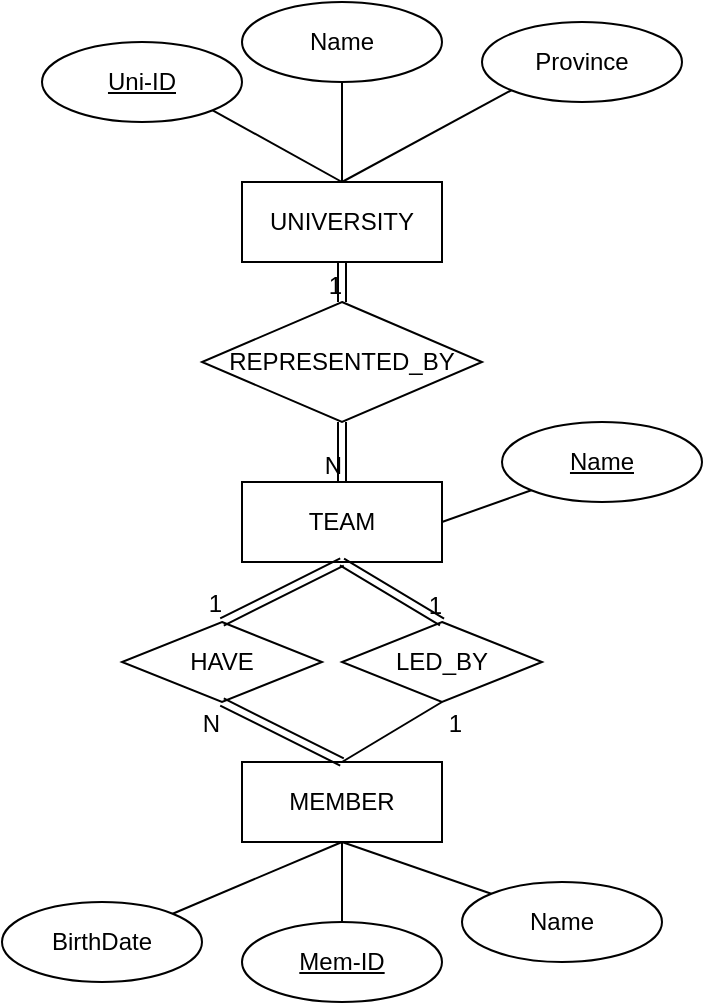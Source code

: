 <mxfile version="15.2.9" type="github">
  <diagram id="R2lEEEUBdFMjLlhIrx00" name="Page-1">
    <mxGraphModel dx="627" dy="579" grid="1" gridSize="10" guides="1" tooltips="1" connect="1" arrows="1" fold="1" page="1" pageScale="1" pageWidth="850" pageHeight="1100" math="0" shadow="0" extFonts="Permanent Marker^https://fonts.googleapis.com/css?family=Permanent+Marker">
      <root>
        <mxCell id="0" />
        <mxCell id="1" parent="0" />
        <mxCell id="abNH4VKIRFXWZq9GWaRh-1" value="UNIVERSITY" style="whiteSpace=wrap;html=1;align=center;" vertex="1" parent="1">
          <mxGeometry x="430" y="410" width="100" height="40" as="geometry" />
        </mxCell>
        <mxCell id="abNH4VKIRFXWZq9GWaRh-2" value="TEAM" style="whiteSpace=wrap;html=1;align=center;" vertex="1" parent="1">
          <mxGeometry x="430" y="560" width="100" height="40" as="geometry" />
        </mxCell>
        <mxCell id="abNH4VKIRFXWZq9GWaRh-3" value="Uni-ID" style="ellipse;whiteSpace=wrap;html=1;align=center;fontStyle=4;" vertex="1" parent="1">
          <mxGeometry x="330" y="340" width="100" height="40" as="geometry" />
        </mxCell>
        <mxCell id="abNH4VKIRFXWZq9GWaRh-4" value="Name" style="ellipse;whiteSpace=wrap;html=1;align=center;" vertex="1" parent="1">
          <mxGeometry x="430" y="320" width="100" height="40" as="geometry" />
        </mxCell>
        <mxCell id="abNH4VKIRFXWZq9GWaRh-5" value="Province" style="ellipse;whiteSpace=wrap;html=1;align=center;" vertex="1" parent="1">
          <mxGeometry x="550" y="330" width="100" height="40" as="geometry" />
        </mxCell>
        <mxCell id="abNH4VKIRFXWZq9GWaRh-6" value="" style="endArrow=none;html=1;rounded=0;entryX=1;entryY=1;entryDx=0;entryDy=0;exitX=0.5;exitY=0;exitDx=0;exitDy=0;" edge="1" parent="1" source="abNH4VKIRFXWZq9GWaRh-1" target="abNH4VKIRFXWZq9GWaRh-3">
          <mxGeometry relative="1" as="geometry">
            <mxPoint x="430" y="450" as="sourcePoint" />
            <mxPoint x="590" y="450" as="targetPoint" />
          </mxGeometry>
        </mxCell>
        <mxCell id="abNH4VKIRFXWZq9GWaRh-7" value="" style="endArrow=none;html=1;rounded=0;entryX=0.5;entryY=1;entryDx=0;entryDy=0;exitX=0.5;exitY=0;exitDx=0;exitDy=0;" edge="1" parent="1" source="abNH4VKIRFXWZq9GWaRh-1" target="abNH4VKIRFXWZq9GWaRh-4">
          <mxGeometry relative="1" as="geometry">
            <mxPoint x="490" y="420" as="sourcePoint" />
            <mxPoint x="425.254" y="384.183" as="targetPoint" />
          </mxGeometry>
        </mxCell>
        <mxCell id="abNH4VKIRFXWZq9GWaRh-8" value="" style="endArrow=none;html=1;rounded=0;entryX=0;entryY=1;entryDx=0;entryDy=0;exitX=0.5;exitY=0;exitDx=0;exitDy=0;" edge="1" parent="1" source="abNH4VKIRFXWZq9GWaRh-1" target="abNH4VKIRFXWZq9GWaRh-5">
          <mxGeometry relative="1" as="geometry">
            <mxPoint x="500" y="430" as="sourcePoint" />
            <mxPoint x="435.254" y="394.183" as="targetPoint" />
          </mxGeometry>
        </mxCell>
        <mxCell id="abNH4VKIRFXWZq9GWaRh-9" value="Name" style="ellipse;whiteSpace=wrap;html=1;align=center;fontStyle=4;" vertex="1" parent="1">
          <mxGeometry x="560" y="530" width="100" height="40" as="geometry" />
        </mxCell>
        <mxCell id="abNH4VKIRFXWZq9GWaRh-10" value="" style="endArrow=none;html=1;rounded=0;entryX=0;entryY=1;entryDx=0;entryDy=0;exitX=1;exitY=0.5;exitDx=0;exitDy=0;" edge="1" parent="1" source="abNH4VKIRFXWZq9GWaRh-2" target="abNH4VKIRFXWZq9GWaRh-9">
          <mxGeometry relative="1" as="geometry">
            <mxPoint x="430" y="400" as="sourcePoint" />
            <mxPoint x="514.746" y="354.183" as="targetPoint" />
          </mxGeometry>
        </mxCell>
        <mxCell id="abNH4VKIRFXWZq9GWaRh-11" value="MEMBER" style="whiteSpace=wrap;html=1;align=center;" vertex="1" parent="1">
          <mxGeometry x="430" y="700" width="100" height="40" as="geometry" />
        </mxCell>
        <mxCell id="abNH4VKIRFXWZq9GWaRh-12" value="Mem-ID" style="ellipse;whiteSpace=wrap;html=1;align=center;fontStyle=4;" vertex="1" parent="1">
          <mxGeometry x="430" y="780" width="100" height="40" as="geometry" />
        </mxCell>
        <mxCell id="abNH4VKIRFXWZq9GWaRh-13" value="" style="endArrow=none;html=1;rounded=0;exitX=0.5;exitY=1;exitDx=0;exitDy=0;entryX=0.5;entryY=0;entryDx=0;entryDy=0;" edge="1" parent="1" source="abNH4VKIRFXWZq9GWaRh-11" target="abNH4VKIRFXWZq9GWaRh-12">
          <mxGeometry relative="1" as="geometry">
            <mxPoint x="430" y="540" as="sourcePoint" />
            <mxPoint x="550" y="790" as="targetPoint" />
          </mxGeometry>
        </mxCell>
        <mxCell id="abNH4VKIRFXWZq9GWaRh-14" value="Name" style="ellipse;whiteSpace=wrap;html=1;align=center;" vertex="1" parent="1">
          <mxGeometry x="540" y="760" width="100" height="40" as="geometry" />
        </mxCell>
        <mxCell id="abNH4VKIRFXWZq9GWaRh-15" value="" style="endArrow=none;html=1;rounded=0;entryX=0;entryY=0;entryDx=0;entryDy=0;exitX=0.5;exitY=1;exitDx=0;exitDy=0;" edge="1" parent="1" target="abNH4VKIRFXWZq9GWaRh-14" source="abNH4VKIRFXWZq9GWaRh-11">
          <mxGeometry relative="1" as="geometry">
            <mxPoint x="650" y="770" as="sourcePoint" />
            <mxPoint x="595.254" y="744.183" as="targetPoint" />
          </mxGeometry>
        </mxCell>
        <mxCell id="abNH4VKIRFXWZq9GWaRh-17" value="BirthDate" style="ellipse;whiteSpace=wrap;html=1;align=center;" vertex="1" parent="1">
          <mxGeometry x="310" y="770" width="100" height="40" as="geometry" />
        </mxCell>
        <mxCell id="abNH4VKIRFXWZq9GWaRh-18" value="" style="endArrow=none;html=1;rounded=0;entryX=1;entryY=0;entryDx=0;entryDy=0;exitX=0.5;exitY=1;exitDx=0;exitDy=0;" edge="1" parent="1" source="abNH4VKIRFXWZq9GWaRh-11" target="abNH4VKIRFXWZq9GWaRh-17">
          <mxGeometry relative="1" as="geometry">
            <mxPoint x="490" y="750.0" as="sourcePoint" />
            <mxPoint x="564.645" y="775.858" as="targetPoint" />
          </mxGeometry>
        </mxCell>
        <mxCell id="abNH4VKIRFXWZq9GWaRh-19" value="REPRESENTED_BY" style="shape=rhombus;perimeter=rhombusPerimeter;whiteSpace=wrap;html=1;align=center;" vertex="1" parent="1">
          <mxGeometry x="410" y="470" width="140" height="60" as="geometry" />
        </mxCell>
        <mxCell id="abNH4VKIRFXWZq9GWaRh-20" value="" style="shape=link;html=1;rounded=0;exitX=0.5;exitY=1;exitDx=0;exitDy=0;entryX=0.5;entryY=0;entryDx=0;entryDy=0;" edge="1" parent="1" source="abNH4VKIRFXWZq9GWaRh-1" target="abNH4VKIRFXWZq9GWaRh-19">
          <mxGeometry relative="1" as="geometry">
            <mxPoint x="410" y="540" as="sourcePoint" />
            <mxPoint x="570" y="540" as="targetPoint" />
          </mxGeometry>
        </mxCell>
        <mxCell id="abNH4VKIRFXWZq9GWaRh-21" value="1" style="resizable=0;html=1;align=right;verticalAlign=bottom;" connectable="0" vertex="1" parent="abNH4VKIRFXWZq9GWaRh-20">
          <mxGeometry x="1" relative="1" as="geometry" />
        </mxCell>
        <mxCell id="abNH4VKIRFXWZq9GWaRh-22" value="" style="shape=link;html=1;rounded=0;exitX=0.5;exitY=1;exitDx=0;exitDy=0;entryX=0.5;entryY=0;entryDx=0;entryDy=0;" edge="1" parent="1" source="abNH4VKIRFXWZq9GWaRh-19" target="abNH4VKIRFXWZq9GWaRh-2">
          <mxGeometry relative="1" as="geometry">
            <mxPoint x="480" y="540" as="sourcePoint" />
            <mxPoint x="481" y="557" as="targetPoint" />
          </mxGeometry>
        </mxCell>
        <mxCell id="abNH4VKIRFXWZq9GWaRh-23" value="N" style="resizable=0;html=1;align=right;verticalAlign=bottom;" connectable="0" vertex="1" parent="abNH4VKIRFXWZq9GWaRh-22">
          <mxGeometry x="1" relative="1" as="geometry" />
        </mxCell>
        <mxCell id="abNH4VKIRFXWZq9GWaRh-24" value="HAVE" style="shape=rhombus;perimeter=rhombusPerimeter;whiteSpace=wrap;html=1;align=center;" vertex="1" parent="1">
          <mxGeometry x="370" y="630" width="100" height="40" as="geometry" />
        </mxCell>
        <mxCell id="abNH4VKIRFXWZq9GWaRh-25" value="" style="shape=link;html=1;rounded=0;exitX=0.5;exitY=1;exitDx=0;exitDy=0;entryX=0.5;entryY=0;entryDx=0;entryDy=0;" edge="1" parent="1" target="abNH4VKIRFXWZq9GWaRh-24" source="abNH4VKIRFXWZq9GWaRh-2">
          <mxGeometry relative="1" as="geometry">
            <mxPoint x="480" y="610" as="sourcePoint" />
            <mxPoint x="570" y="700" as="targetPoint" />
          </mxGeometry>
        </mxCell>
        <mxCell id="abNH4VKIRFXWZq9GWaRh-26" value="1" style="resizable=0;html=1;align=right;verticalAlign=bottom;" connectable="0" vertex="1" parent="abNH4VKIRFXWZq9GWaRh-25">
          <mxGeometry x="1" relative="1" as="geometry" />
        </mxCell>
        <mxCell id="abNH4VKIRFXWZq9GWaRh-27" value="" style="shape=link;html=1;rounded=0;exitX=0.5;exitY=1;exitDx=0;exitDy=0;entryX=0.5;entryY=0;entryDx=0;entryDy=0;" edge="1" parent="1" source="abNH4VKIRFXWZq9GWaRh-24" target="abNH4VKIRFXWZq9GWaRh-11">
          <mxGeometry relative="1" as="geometry">
            <mxPoint x="480" y="700" as="sourcePoint" />
            <mxPoint x="480" y="720" as="targetPoint" />
          </mxGeometry>
        </mxCell>
        <mxCell id="abNH4VKIRFXWZq9GWaRh-28" value="N" style="resizable=0;html=1;align=right;verticalAlign=bottom;" connectable="0" vertex="1" parent="abNH4VKIRFXWZq9GWaRh-27">
          <mxGeometry x="1" relative="1" as="geometry">
            <mxPoint x="-60" y="-10" as="offset" />
          </mxGeometry>
        </mxCell>
        <mxCell id="abNH4VKIRFXWZq9GWaRh-29" value="LED_BY" style="shape=rhombus;perimeter=rhombusPerimeter;whiteSpace=wrap;html=1;align=center;" vertex="1" parent="1">
          <mxGeometry x="480" y="630" width="100" height="40" as="geometry" />
        </mxCell>
        <mxCell id="abNH4VKIRFXWZq9GWaRh-30" value="" style="shape=link;html=1;rounded=0;exitX=0.5;exitY=1;exitDx=0;exitDy=0;entryX=0.5;entryY=0;entryDx=0;entryDy=0;" edge="1" parent="1" source="abNH4VKIRFXWZq9GWaRh-2" target="abNH4VKIRFXWZq9GWaRh-29">
          <mxGeometry relative="1" as="geometry">
            <mxPoint x="490" y="610" as="sourcePoint" />
            <mxPoint x="430" y="640" as="targetPoint" />
          </mxGeometry>
        </mxCell>
        <mxCell id="abNH4VKIRFXWZq9GWaRh-31" value="1" style="resizable=0;html=1;align=right;verticalAlign=bottom;" connectable="0" vertex="1" parent="abNH4VKIRFXWZq9GWaRh-30">
          <mxGeometry x="1" relative="1" as="geometry" />
        </mxCell>
        <mxCell id="abNH4VKIRFXWZq9GWaRh-32" value="" style="endArrow=none;html=1;rounded=0;entryX=0.5;entryY=1;entryDx=0;entryDy=0;" edge="1" parent="1" target="abNH4VKIRFXWZq9GWaRh-29">
          <mxGeometry relative="1" as="geometry">
            <mxPoint x="480" y="700" as="sourcePoint" />
            <mxPoint x="520" y="660" as="targetPoint" />
          </mxGeometry>
        </mxCell>
        <mxCell id="abNH4VKIRFXWZq9GWaRh-33" value="1" style="resizable=0;html=1;align=right;verticalAlign=bottom;" connectable="0" vertex="1" parent="abNH4VKIRFXWZq9GWaRh-32">
          <mxGeometry x="1" relative="1" as="geometry">
            <mxPoint x="10" y="20" as="offset" />
          </mxGeometry>
        </mxCell>
      </root>
    </mxGraphModel>
  </diagram>
</mxfile>
